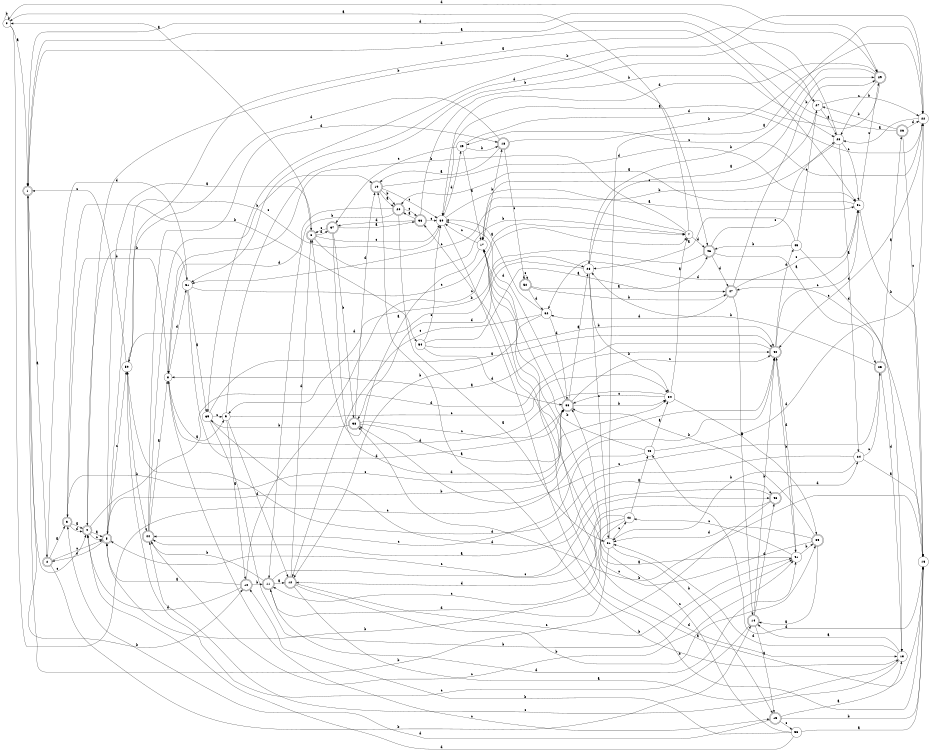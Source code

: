 digraph n44_10 {
__start0 [label="" shape="none"];

rankdir=LR;
size="8,5";

s0 [style="filled", color="black", fillcolor="white" shape="circle", label="0"];
s1 [style="rounded,filled", color="black", fillcolor="white" shape="doublecircle", label="1"];
s2 [style="rounded,filled", color="black", fillcolor="white" shape="doublecircle", label="2"];
s3 [style="rounded,filled", color="black", fillcolor="white" shape="doublecircle", label="3"];
s4 [style="rounded,filled", color="black", fillcolor="white" shape="doublecircle", label="4"];
s5 [style="rounded,filled", color="black", fillcolor="white" shape="doublecircle", label="5"];
s6 [style="rounded,filled", color="black", fillcolor="white" shape="doublecircle", label="6"];
s7 [style="filled", color="black", fillcolor="white" shape="circle", label="7"];
s8 [style="filled", color="black", fillcolor="white" shape="circle", label="8"];
s9 [style="filled", color="black", fillcolor="white" shape="circle", label="9"];
s10 [style="rounded,filled", color="black", fillcolor="white" shape="doublecircle", label="10"];
s11 [style="rounded,filled", color="black", fillcolor="white" shape="doublecircle", label="11"];
s12 [style="rounded,filled", color="black", fillcolor="white" shape="doublecircle", label="12"];
s13 [style="filled", color="black", fillcolor="white" shape="circle", label="13"];
s14 [style="rounded,filled", color="black", fillcolor="white" shape="doublecircle", label="14"];
s15 [style="rounded,filled", color="black", fillcolor="white" shape="doublecircle", label="15"];
s16 [style="filled", color="black", fillcolor="white" shape="circle", label="16"];
s17 [style="filled", color="black", fillcolor="white" shape="circle", label="17"];
s18 [style="rounded,filled", color="black", fillcolor="white" shape="doublecircle", label="18"];
s19 [style="rounded,filled", color="black", fillcolor="white" shape="doublecircle", label="19"];
s20 [style="rounded,filled", color="black", fillcolor="white" shape="doublecircle", label="20"];
s21 [style="filled", color="black", fillcolor="white" shape="circle", label="21"];
s22 [style="filled", color="black", fillcolor="white" shape="circle", label="22"];
s23 [style="filled", color="black", fillcolor="white" shape="circle", label="23"];
s24 [style="filled", color="black", fillcolor="white" shape="circle", label="24"];
s25 [style="rounded,filled", color="black", fillcolor="white" shape="doublecircle", label="25"];
s26 [style="rounded,filled", color="black", fillcolor="white" shape="doublecircle", label="26"];
s27 [style="filled", color="black", fillcolor="white" shape="circle", label="27"];
s28 [style="filled", color="black", fillcolor="white" shape="circle", label="28"];
s29 [style="rounded,filled", color="black", fillcolor="white" shape="doublecircle", label="29"];
s30 [style="filled", color="black", fillcolor="white" shape="circle", label="30"];
s31 [style="filled", color="black", fillcolor="white" shape="circle", label="31"];
s32 [style="filled", color="black", fillcolor="white" shape="circle", label="32"];
s33 [style="rounded,filled", color="black", fillcolor="white" shape="doublecircle", label="33"];
s34 [style="filled", color="black", fillcolor="white" shape="circle", label="34"];
s35 [style="rounded,filled", color="black", fillcolor="white" shape="doublecircle", label="35"];
s36 [style="rounded,filled", color="black", fillcolor="white" shape="doublecircle", label="36"];
s37 [style="rounded,filled", color="black", fillcolor="white" shape="doublecircle", label="37"];
s38 [style="rounded,filled", color="black", fillcolor="white" shape="doublecircle", label="38"];
s39 [style="filled", color="black", fillcolor="white" shape="circle", label="39"];
s40 [style="rounded,filled", color="black", fillcolor="white" shape="doublecircle", label="40"];
s41 [style="filled", color="black", fillcolor="white" shape="circle", label="41"];
s42 [style="filled", color="black", fillcolor="white" shape="circle", label="42"];
s43 [style="filled", color="black", fillcolor="white" shape="circle", label="43"];
s44 [style="rounded,filled", color="black", fillcolor="white" shape="doublecircle", label="44"];
s45 [style="filled", color="black", fillcolor="white" shape="circle", label="45"];
s46 [style="rounded,filled", color="black", fillcolor="white" shape="doublecircle", label="46"];
s47 [style="rounded,filled", color="black", fillcolor="white" shape="doublecircle", label="47"];
s48 [style="rounded,filled", color="black", fillcolor="white" shape="doublecircle", label="48"];
s49 [style="filled", color="black", fillcolor="white" shape="circle", label="49"];
s50 [style="filled", color="black", fillcolor="white" shape="circle", label="50"];
s51 [style="filled", color="black", fillcolor="white" shape="circle", label="51"];
s52 [style="rounded,filled", color="black", fillcolor="white" shape="doublecircle", label="52"];
s53 [style="filled", color="black", fillcolor="white" shape="circle", label="53"];
s54 [style="filled", color="black", fillcolor="white" shape="circle", label="54"];
s0 -> s1 [label="a"];
s0 -> s0 [label="b"];
s0 -> s40 [label="c"];
s0 -> s29 [label="d"];
s1 -> s2 [label="a"];
s1 -> s10 [label="b"];
s1 -> s4 [label="c"];
s1 -> s31 [label="d"];
s2 -> s3 [label="a"];
s2 -> s14 [label="b"];
s2 -> s5 [label="c"];
s2 -> s51 [label="d"];
s3 -> s4 [label="a"];
s3 -> s54 [label="b"];
s3 -> s34 [label="c"];
s3 -> s4 [label="d"];
s4 -> s5 [label="a"];
s4 -> s46 [label="b"];
s4 -> s5 [label="c"];
s4 -> s40 [label="d"];
s5 -> s6 [label="a"];
s5 -> s40 [label="b"];
s5 -> s50 [label="c"];
s5 -> s2 [label="d"];
s6 -> s0 [label="a"];
s6 -> s7 [label="b"];
s6 -> s30 [label="c"];
s6 -> s37 [label="d"];
s7 -> s0 [label="a"];
s7 -> s8 [label="b"];
s7 -> s51 [label="c"];
s7 -> s46 [label="d"];
s8 -> s9 [label="a"];
s8 -> s3 [label="b"];
s8 -> s15 [label="c"];
s8 -> s51 [label="d"];
s9 -> s10 [label="a"];
s9 -> s27 [label="b"];
s9 -> s34 [label="c"];
s9 -> s12 [label="d"];
s10 -> s5 [label="a"];
s10 -> s11 [label="b"];
s10 -> s7 [label="c"];
s10 -> s4 [label="d"];
s11 -> s12 [label="a"];
s11 -> s44 [label="b"];
s11 -> s48 [label="c"];
s11 -> s41 [label="d"];
s12 -> s13 [label="a"];
s12 -> s35 [label="b"];
s12 -> s41 [label="c"];
s12 -> s6 [label="d"];
s13 -> s14 [label="a"];
s13 -> s19 [label="b"];
s13 -> s44 [label="c"];
s13 -> s21 [label="d"];
s14 -> s15 [label="a"];
s14 -> s40 [label="b"];
s14 -> s50 [label="c"];
s14 -> s48 [label="d"];
s15 -> s13 [label="a"];
s15 -> s16 [label="b"];
s15 -> s53 [label="c"];
s15 -> s3 [label="d"];
s16 -> s17 [label="a"];
s16 -> s38 [label="b"];
s16 -> s47 [label="c"];
s16 -> s43 [label="d"];
s17 -> s6 [label="a"];
s17 -> s18 [label="b"];
s17 -> s30 [label="c"];
s17 -> s13 [label="d"];
s18 -> s19 [label="a"];
s18 -> s22 [label="b"];
s18 -> s52 [label="c"];
s18 -> s50 [label="d"];
s19 -> s20 [label="a"];
s19 -> s20 [label="b"];
s19 -> s30 [label="c"];
s19 -> s31 [label="d"];
s20 -> s21 [label="a"];
s20 -> s11 [label="b"];
s20 -> s36 [label="c"];
s20 -> s8 [label="d"];
s21 -> s22 [label="a"];
s21 -> s15 [label="b"];
s21 -> s42 [label="c"];
s21 -> s11 [label="d"];
s22 -> s23 [label="a"];
s22 -> s39 [label="b"];
s22 -> s49 [label="c"];
s22 -> s40 [label="d"];
s23 -> s24 [label="a"];
s23 -> s17 [label="b"];
s23 -> s31 [label="c"];
s23 -> s51 [label="d"];
s24 -> s16 [label="a"];
s24 -> s21 [label="b"];
s24 -> s25 [label="c"];
s24 -> s50 [label="d"];
s25 -> s26 [label="a"];
s25 -> s28 [label="b"];
s25 -> s38 [label="c"];
s25 -> s13 [label="d"];
s26 -> s1 [label="a"];
s26 -> s27 [label="b"];
s26 -> s16 [label="c"];
s26 -> s22 [label="d"];
s27 -> s23 [label="a"];
s27 -> s22 [label="b"];
s27 -> s17 [label="c"];
s27 -> s1 [label="d"];
s28 -> s29 [label="a"];
s28 -> s34 [label="b"];
s28 -> s21 [label="c"];
s28 -> s38 [label="d"];
s29 -> s30 [label="a"];
s29 -> s28 [label="b"];
s29 -> s23 [label="c"];
s29 -> s30 [label="d"];
s30 -> s31 [label="a"];
s30 -> s16 [label="b"];
s30 -> s5 [label="c"];
s30 -> s49 [label="d"];
s31 -> s20 [label="a"];
s31 -> s16 [label="b"];
s31 -> s29 [label="c"];
s31 -> s32 [label="d"];
s32 -> s30 [label="a"];
s32 -> s12 [label="b"];
s32 -> s12 [label="c"];
s32 -> s33 [label="d"];
s33 -> s28 [label="a"];
s33 -> s34 [label="b"];
s33 -> s40 [label="c"];
s33 -> s30 [label="d"];
s34 -> s7 [label="a"];
s34 -> s35 [label="b"];
s34 -> s33 [label="c"];
s34 -> s8 [label="d"];
s35 -> s14 [label="a"];
s35 -> s33 [label="b"];
s35 -> s36 [label="c"];
s35 -> s21 [label="d"];
s36 -> s20 [label="a"];
s36 -> s23 [label="b"];
s36 -> s30 [label="c"];
s36 -> s37 [label="d"];
s37 -> s36 [label="a"];
s37 -> s38 [label="b"];
s37 -> s6 [label="c"];
s37 -> s33 [label="d"];
s38 -> s33 [label="a"];
s38 -> s39 [label="b"];
s38 -> s33 [label="c"];
s38 -> s19 [label="d"];
s39 -> s40 [label="a"];
s39 -> s41 [label="b"];
s39 -> s9 [label="c"];
s39 -> s48 [label="d"];
s40 -> s8 [label="a"];
s40 -> s41 [label="b"];
s40 -> s31 [label="c"];
s40 -> s45 [label="d"];
s41 -> s17 [label="a"];
s41 -> s35 [label="b"];
s41 -> s42 [label="c"];
s41 -> s40 [label="d"];
s42 -> s43 [label="a"];
s42 -> s5 [label="b"];
s42 -> s11 [label="c"];
s42 -> s12 [label="d"];
s43 -> s34 [label="a"];
s43 -> s17 [label="b"];
s43 -> s44 [label="c"];
s43 -> s22 [label="d"];
s44 -> s8 [label="a"];
s44 -> s19 [label="b"];
s44 -> s41 [label="c"];
s44 -> s18 [label="d"];
s45 -> s28 [label="a"];
s45 -> s46 [label="b"];
s45 -> s27 [label="c"];
s45 -> s13 [label="d"];
s46 -> s25 [label="a"];
s46 -> s9 [label="b"];
s46 -> s23 [label="c"];
s46 -> s47 [label="d"];
s47 -> s14 [label="a"];
s47 -> s29 [label="b"];
s47 -> s31 [label="c"];
s47 -> s32 [label="d"];
s48 -> s44 [label="a"];
s48 -> s1 [label="b"];
s48 -> s5 [label="c"];
s48 -> s24 [label="d"];
s49 -> s17 [label="a"];
s49 -> s18 [label="b"];
s49 -> s37 [label="c"];
s49 -> s22 [label="d"];
s50 -> s29 [label="a"];
s50 -> s44 [label="b"];
s50 -> s1 [label="c"];
s50 -> s28 [label="d"];
s51 -> s39 [label="a"];
s51 -> s4 [label="b"];
s51 -> s7 [label="c"];
s51 -> s33 [label="d"];
s52 -> s46 [label="a"];
s52 -> s47 [label="b"];
s52 -> s52 [label="c"];
s52 -> s32 [label="d"];
s53 -> s16 [label="a"];
s53 -> s10 [label="b"];
s53 -> s33 [label="c"];
s53 -> s4 [label="d"];
s54 -> s47 [label="a"];
s54 -> s40 [label="b"];
s54 -> s30 [label="c"];
s54 -> s33 [label="d"];

}
